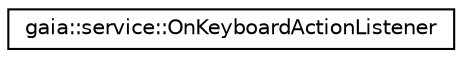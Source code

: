 digraph G
{
  edge [fontname="Helvetica",fontsize="10",labelfontname="Helvetica",labelfontsize="10"];
  node [fontname="Helvetica",fontsize="10",shape=record];
  rankdir=LR;
  Node1 [label="gaia::service::OnKeyboardActionListener",height=0.2,width=0.4,color="black", fillcolor="white", style="filled",URL="$dc/d0d/classgaia_1_1service_1_1_on_keyboard_action_listener.html",tooltip="Listener for virtual keyboard events."];
}
